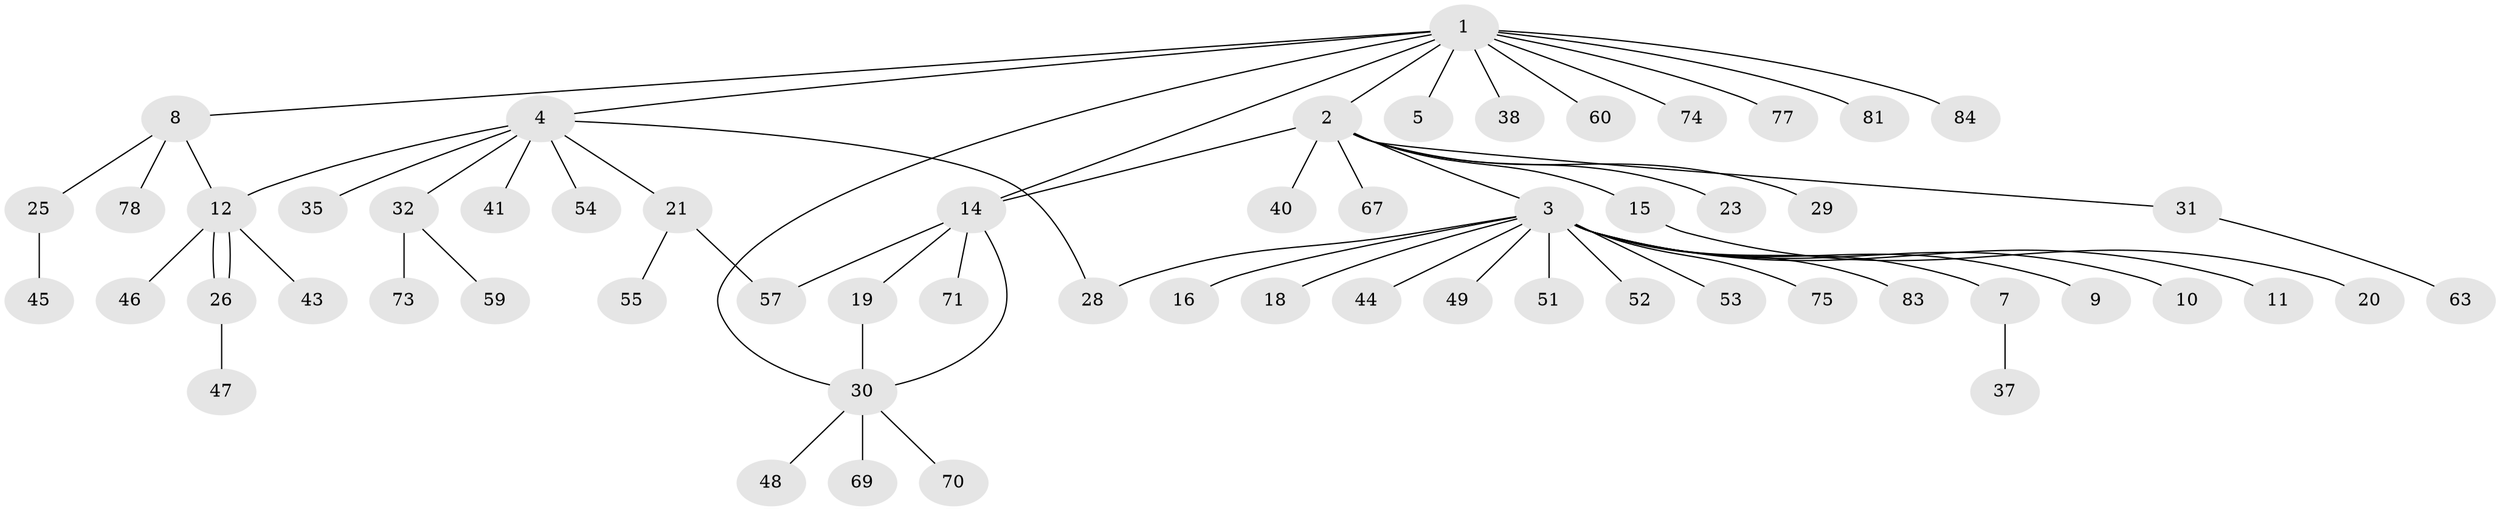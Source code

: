 // Generated by graph-tools (version 1.1) at 2025/51/02/27/25 19:51:55]
// undirected, 59 vertices, 65 edges
graph export_dot {
graph [start="1"]
  node [color=gray90,style=filled];
  1 [super="+39"];
  2 [super="+76"];
  3 [super="+58"];
  4 [super="+6"];
  5;
  7 [super="+13"];
  8 [super="+62"];
  9;
  10 [super="+17"];
  11;
  12 [super="+79"];
  14 [super="+27"];
  15 [super="+22"];
  16;
  18;
  19;
  20 [super="+24"];
  21 [super="+33"];
  23 [super="+42"];
  25 [super="+36"];
  26 [super="+34"];
  28;
  29;
  30 [super="+64"];
  31;
  32 [super="+68"];
  35;
  37;
  38;
  40 [super="+65"];
  41;
  43;
  44;
  45;
  46;
  47 [super="+50"];
  48;
  49 [super="+82"];
  51 [super="+72"];
  52;
  53 [super="+61"];
  54 [super="+80"];
  55 [super="+56"];
  57 [super="+66"];
  59;
  60;
  63;
  67;
  69;
  70;
  71;
  73;
  74;
  75 [super="+85"];
  77;
  78;
  81;
  83;
  84;
  1 -- 2;
  1 -- 4;
  1 -- 5;
  1 -- 8;
  1 -- 14;
  1 -- 30;
  1 -- 38;
  1 -- 74;
  1 -- 77;
  1 -- 81;
  1 -- 60;
  1 -- 84;
  2 -- 3;
  2 -- 15;
  2 -- 23;
  2 -- 29;
  2 -- 31;
  2 -- 40;
  2 -- 67;
  2 -- 14;
  3 -- 7;
  3 -- 9;
  3 -- 10;
  3 -- 11;
  3 -- 16;
  3 -- 18;
  3 -- 28;
  3 -- 44;
  3 -- 49;
  3 -- 51;
  3 -- 52;
  3 -- 53;
  3 -- 75;
  3 -- 83;
  4 -- 12;
  4 -- 21;
  4 -- 28;
  4 -- 32;
  4 -- 35;
  4 -- 54;
  4 -- 41;
  7 -- 37;
  8 -- 25;
  8 -- 12;
  8 -- 78;
  12 -- 26;
  12 -- 26;
  12 -- 43;
  12 -- 46;
  14 -- 19;
  14 -- 30;
  14 -- 57;
  14 -- 71;
  15 -- 20;
  19 -- 30;
  21 -- 57;
  21 -- 55;
  25 -- 45;
  26 -- 47;
  30 -- 48;
  30 -- 69;
  30 -- 70;
  31 -- 63;
  32 -- 59;
  32 -- 73;
}
